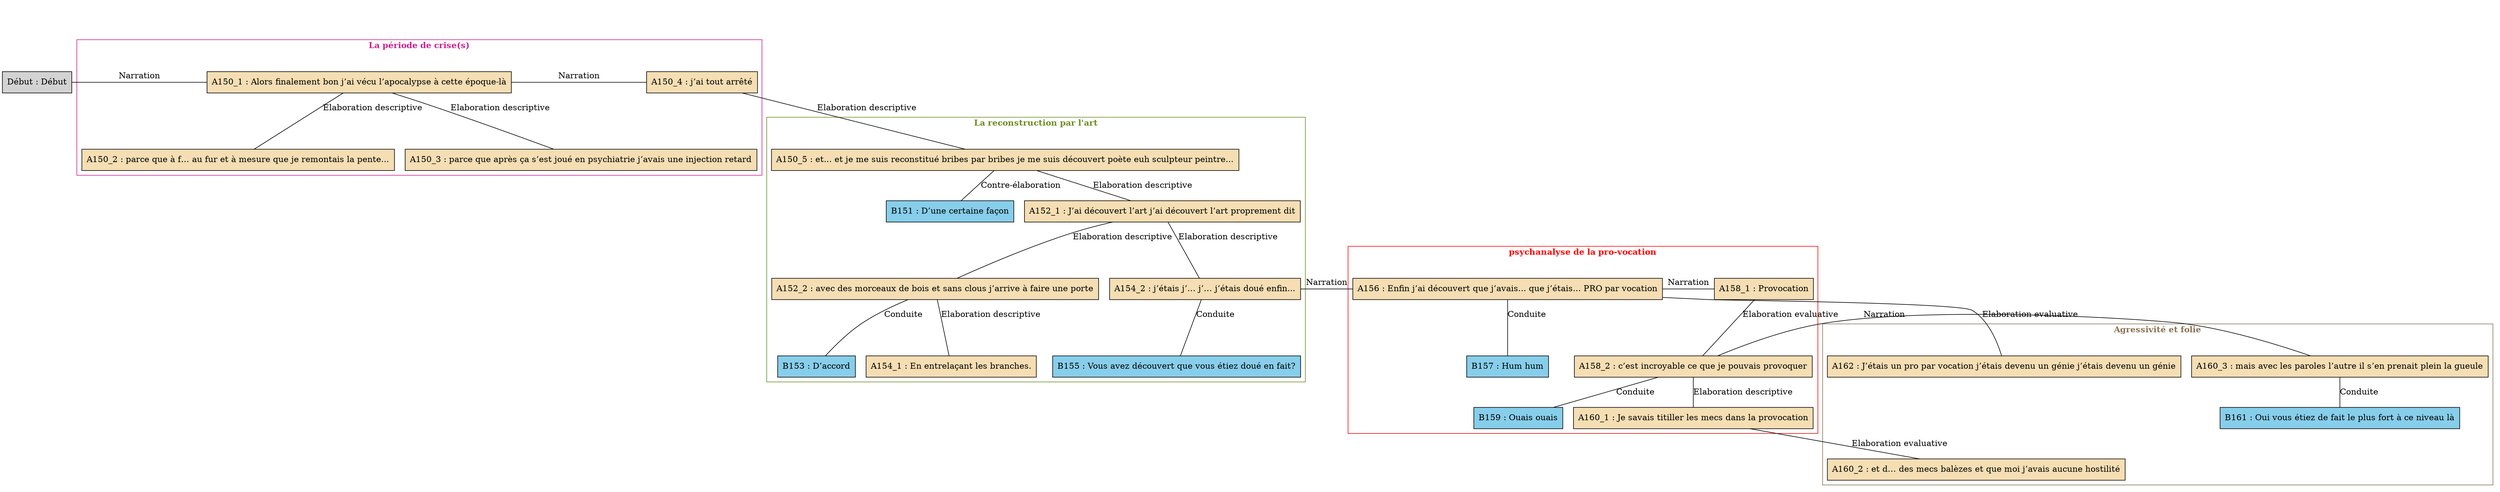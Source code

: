 digraph "Provocation_-_C09" {
	node [shape=box style=filled]
	newrank=true
	zero [style=invis]
	"Début" [label="Début : Début"]
	A150_1 [label="A150_1 : Alors finalement bon j’ai vécu l’apocalypse à cette époque-là" fillcolor=wheat]
	A150_2 [label="A150_2 : parce que à f… au fur et à mesure que je remontais la pente..." fillcolor=wheat]
	A150_3 [label="A150_3 : parce que après ça s’est joué en psychiatrie j’avais une injection retard" fillcolor=wheat]
	A150_4 [label="A150_4 : j’ai tout arrêté" fillcolor=wheat]
	A150_5 [label="A150_5 : et... et je me suis reconstitué bribes par bribes je me suis découvert poète euh sculpteur peintre..." fillcolor=wheat]
	B151 [label="B151 : D’une certaine façon" fillcolor=skyblue]
	A152_1 [label="A152_1 : J’ai découvert l’art j’ai découvert l’art proprement dit" fillcolor=wheat]
	A152_2 [label="A152_2 : avec des morceaux de bois et sans clous j’arrive à faire une porte" fillcolor=wheat]
	B153 [label="B153 : D’accord" fillcolor=skyblue]
	A154_1 [label="A154_1 : En entrelaçant les branches." fillcolor=wheat]
	A154_2 [label="A154_2 : j’étais j’… j’… j’étais doué enfin..." fillcolor=wheat]
	B155 [label="B155 : Vous avez découvert que vous étiez doué en fait?" fillcolor=skyblue]
	A156 [label="A156 : Enfin j’ai découvert que j’avais... que j’étais... PRO par vocation" fillcolor=wheat]
	B157 [label="B157 : Hum hum" fillcolor=skyblue]
	A158_1 [label="A158_1 : Provocation" fillcolor=wheat]
	A158_2 [label="A158_2 : c’est incroyable ce que je pouvais provoquer" fillcolor=wheat]
	B159 [label="B159 : Ouais ouais" fillcolor=skyblue]
	A160_1 [label="A160_1 : Je savais titiller les mecs dans la provocation" fillcolor=wheat]
	A160_2 [label="A160_2 : et d… des mecs balèzes et que moi j’avais aucune hostilité" fillcolor=wheat]
	A160_3 [label="A160_3 : mais avec les paroles l’autre il s’en prenait plein la gueule" fillcolor=wheat]
	B161 [label="B161 : Oui vous étiez de fait le plus fort à ce niveau là" fillcolor=skyblue]
	A162 [label="A162 : J’étais un pro par vocation j’étais devenu un génie j’étais devenu un génie" fillcolor=wheat]
	zero -> "Début" [label="" style=invis]
	zero -> A150_1 [style=invis weight=1]
	"Début" -> A150_1 [label=Narration constraint=false dir=none]
	A150_1 -> A150_2 [label="Elaboration descriptive" dir=none weight=2]
	A150_1 -> A150_3 [label="Elaboration descriptive" dir=none weight=2]
	zero -> A150_4 [style=invis weight=1]
	A150_1 -> A150_4 [label=Narration constraint=false dir=none]
	A150_4 -> A150_5 [label="Elaboration descriptive" dir=none weight=2]
	A150_5 -> B151 [label="Contre-élaboration" dir=none weight=2]
	A150_5 -> A152_1 [label="Elaboration descriptive" dir=none weight=2]
	A152_1 -> A152_2 [label="Elaboration descriptive" dir=none weight=2]
	A152_2 -> B153 [label=Conduite dir=none weight=2]
	A152_2 -> A154_1 [label="Elaboration descriptive" dir=none weight=2]
	A152_1 -> A154_2 [label="Elaboration descriptive" dir=none weight=2]
	A154_2 -> B155 [label=Conduite dir=none weight=2]
	A152_1 -> A156 [style=invis weight=1]
	A154_2 -> A156 [label=Narration constraint=false dir=none]
	A156 -> B157 [label=Conduite dir=none weight=2]
	A152_1 -> A158_1 [style=invis weight=1]
	A156 -> A158_1 [label=Narration constraint=false dir=none]
	A158_1 -> A158_2 [label="Elaboration evaluative" dir=none weight=2]
	A158_2 -> A160_1 [label="Elaboration descriptive" dir=none weight=2]
	A160_1 -> A160_2 [label="Elaboration evaluative" dir=none weight=2]
	A158_1 -> A160_3 [style=invis weight=1]
	A158_2 -> A160_3 [label=Narration constraint=false dir=none]
	A158_2 -> B159 [label=Conduite dir=none weight=2]
	A156 -> A162 [label="Elaboration evaluative" dir=none weight=2]
	A160_3 -> B161 [label=Conduite dir=none weight=2]
	subgraph cluster_0 {
		label=<<B>La période de crise(s)</B>>
		color=violetred
		fontcolor=violetred
		A150_1
		A150_2
		A150_3
		A150_4
	}
	subgraph cluster_1 {
		label=<<B>La reconstruction par l'art</B>>
		color=olivedrab
		fontcolor=olivedrab
		A150_5
		B151
		A152_1
		A152_2
		B153
		A154_1
		A154_2
		B155
	}
	subgraph cluster_2 {
		label=<<B>psychanalyse de la pro-vocation</B>>
		color=red
		fontcolor=red
		A156
		B157
		A158_1
		A158_2
		B159
		A160_1
	}
	subgraph cluster_3 {
		label=<<B>Agressivité et folie</B>>
		color=burlywood4
		fontcolor=burlywood4
		A160_2
		A160_3
		B161
		A162
	}
}
